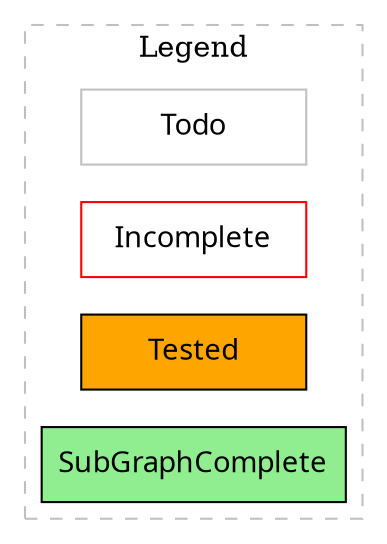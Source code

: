 digraph GrammarPortingLegend {
  rankdir=LR
  node [shape=box fontname="Sans" width=1.5 height=0.5]

  Todo         [label="Todo",                 color=gray]
  Incomplete   [label="Incomplete",           color=red]
  Tested       [label="Tested",               style=filled, fillcolor=orange]
  SubGraphComplete [label="SubGraphComplete", style=filled, fillcolor=lightgreen]

  subgraph cluster_legend {
    label = "Legend"
    style = dashed
    color = gray
    fontcolor = black
    node [style=filled]
    Incomplete
    Tested
    SubGraphComplete
    Todo
  }
}
